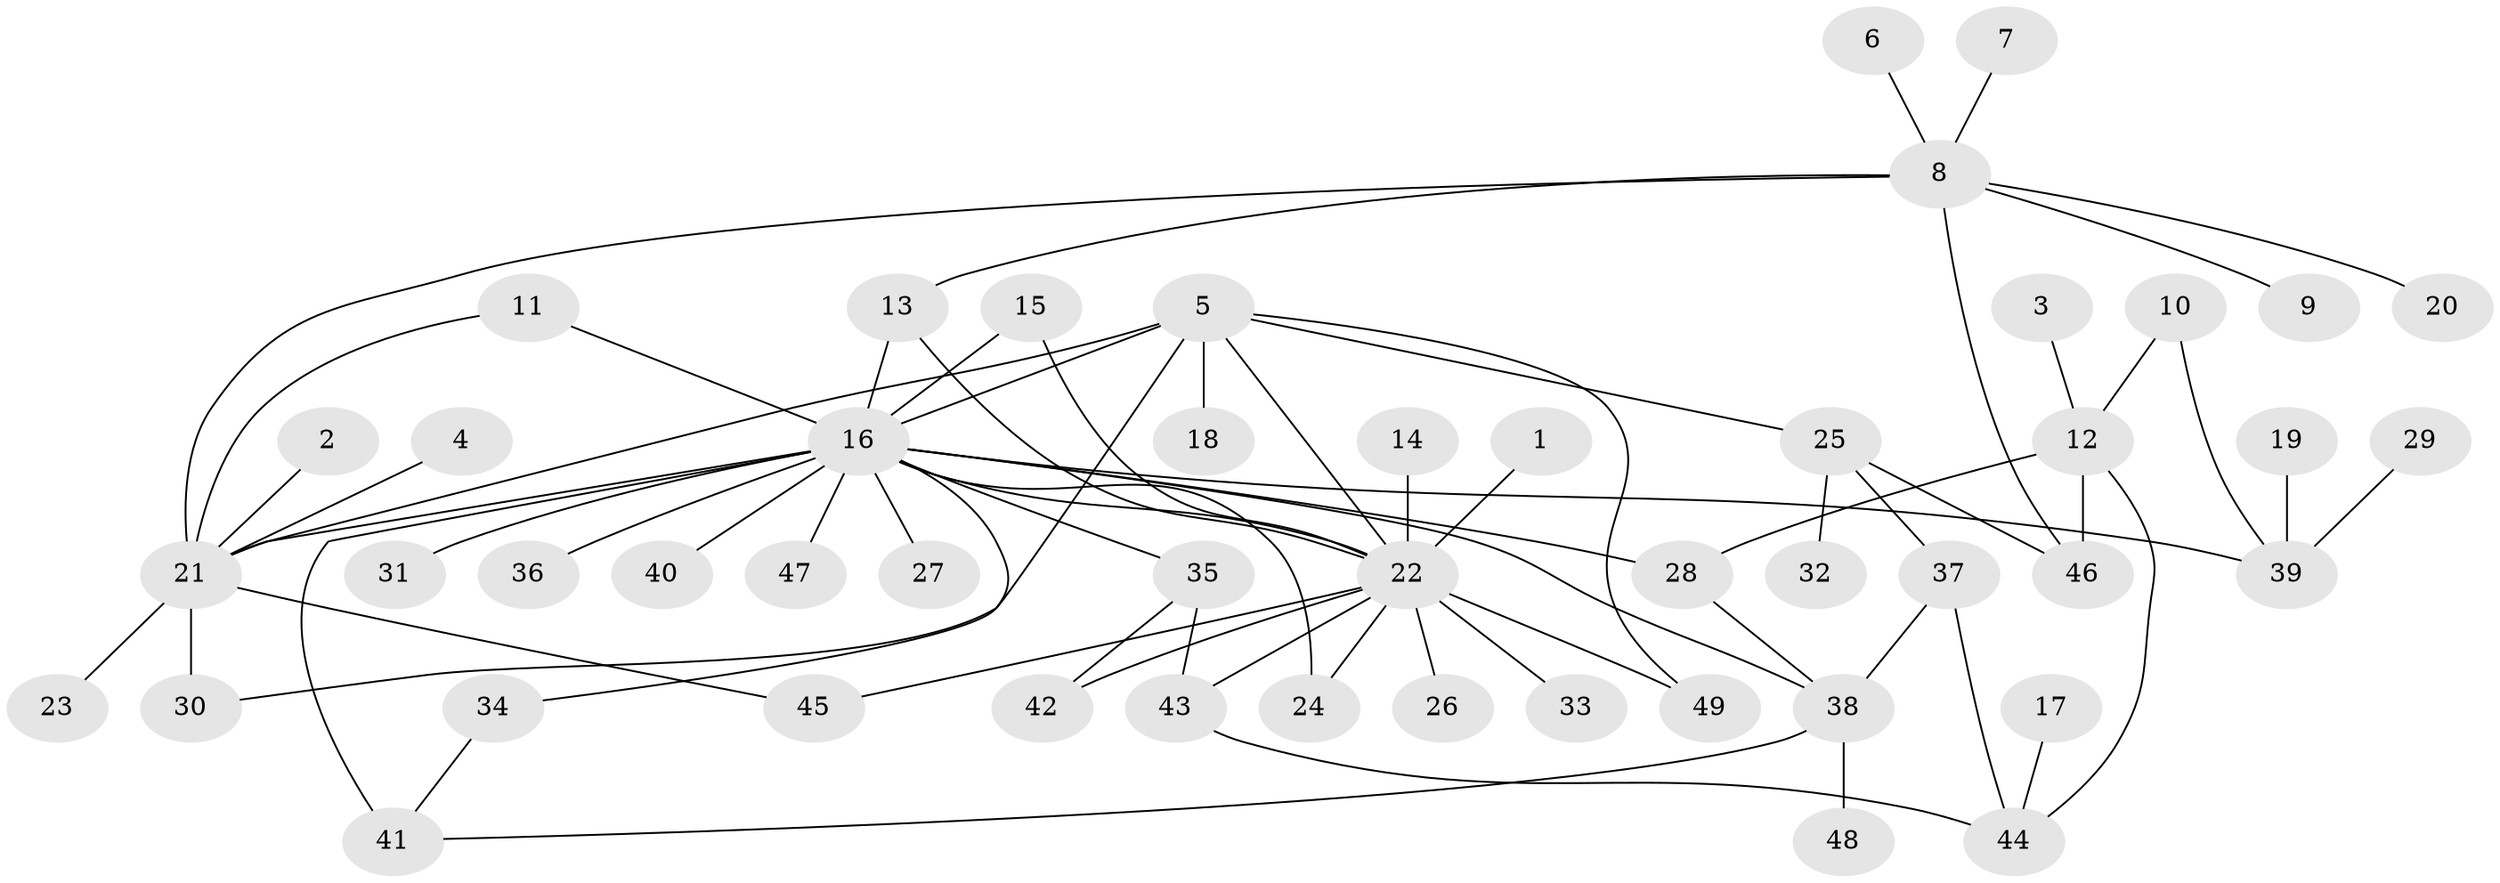 // original degree distribution, {22: 0.010416666666666666, 11: 0.010416666666666666, 4: 0.052083333333333336, 10: 0.010416666666666666, 2: 0.28125, 6: 0.03125, 9: 0.010416666666666666, 7: 0.010416666666666666, 16: 0.010416666666666666, 1: 0.5, 5: 0.03125, 3: 0.041666666666666664}
// Generated by graph-tools (version 1.1) at 2025/01/03/09/25 03:01:42]
// undirected, 49 vertices, 69 edges
graph export_dot {
graph [start="1"]
  node [color=gray90,style=filled];
  1;
  2;
  3;
  4;
  5;
  6;
  7;
  8;
  9;
  10;
  11;
  12;
  13;
  14;
  15;
  16;
  17;
  18;
  19;
  20;
  21;
  22;
  23;
  24;
  25;
  26;
  27;
  28;
  29;
  30;
  31;
  32;
  33;
  34;
  35;
  36;
  37;
  38;
  39;
  40;
  41;
  42;
  43;
  44;
  45;
  46;
  47;
  48;
  49;
  1 -- 22 [weight=1.0];
  2 -- 21 [weight=1.0];
  3 -- 12 [weight=1.0];
  4 -- 21 [weight=1.0];
  5 -- 16 [weight=1.0];
  5 -- 18 [weight=1.0];
  5 -- 21 [weight=1.0];
  5 -- 22 [weight=1.0];
  5 -- 25 [weight=1.0];
  5 -- 30 [weight=1.0];
  5 -- 49 [weight=1.0];
  6 -- 8 [weight=1.0];
  7 -- 8 [weight=1.0];
  8 -- 9 [weight=1.0];
  8 -- 13 [weight=1.0];
  8 -- 20 [weight=1.0];
  8 -- 21 [weight=1.0];
  8 -- 46 [weight=1.0];
  10 -- 12 [weight=1.0];
  10 -- 39 [weight=1.0];
  11 -- 16 [weight=1.0];
  11 -- 21 [weight=1.0];
  12 -- 28 [weight=1.0];
  12 -- 44 [weight=1.0];
  12 -- 46 [weight=1.0];
  13 -- 16 [weight=1.0];
  13 -- 22 [weight=1.0];
  14 -- 22 [weight=1.0];
  15 -- 16 [weight=1.0];
  15 -- 22 [weight=1.0];
  16 -- 21 [weight=1.0];
  16 -- 22 [weight=1.0];
  16 -- 24 [weight=1.0];
  16 -- 27 [weight=1.0];
  16 -- 28 [weight=1.0];
  16 -- 31 [weight=1.0];
  16 -- 34 [weight=1.0];
  16 -- 35 [weight=1.0];
  16 -- 36 [weight=1.0];
  16 -- 38 [weight=1.0];
  16 -- 39 [weight=1.0];
  16 -- 40 [weight=1.0];
  16 -- 41 [weight=2.0];
  16 -- 47 [weight=1.0];
  17 -- 44 [weight=1.0];
  19 -- 39 [weight=1.0];
  21 -- 23 [weight=1.0];
  21 -- 30 [weight=1.0];
  21 -- 45 [weight=1.0];
  22 -- 24 [weight=2.0];
  22 -- 26 [weight=1.0];
  22 -- 33 [weight=1.0];
  22 -- 42 [weight=1.0];
  22 -- 43 [weight=1.0];
  22 -- 45 [weight=1.0];
  22 -- 49 [weight=1.0];
  25 -- 32 [weight=1.0];
  25 -- 37 [weight=1.0];
  25 -- 46 [weight=1.0];
  28 -- 38 [weight=1.0];
  29 -- 39 [weight=1.0];
  34 -- 41 [weight=1.0];
  35 -- 42 [weight=1.0];
  35 -- 43 [weight=1.0];
  37 -- 38 [weight=1.0];
  37 -- 44 [weight=1.0];
  38 -- 41 [weight=1.0];
  38 -- 48 [weight=1.0];
  43 -- 44 [weight=1.0];
}
